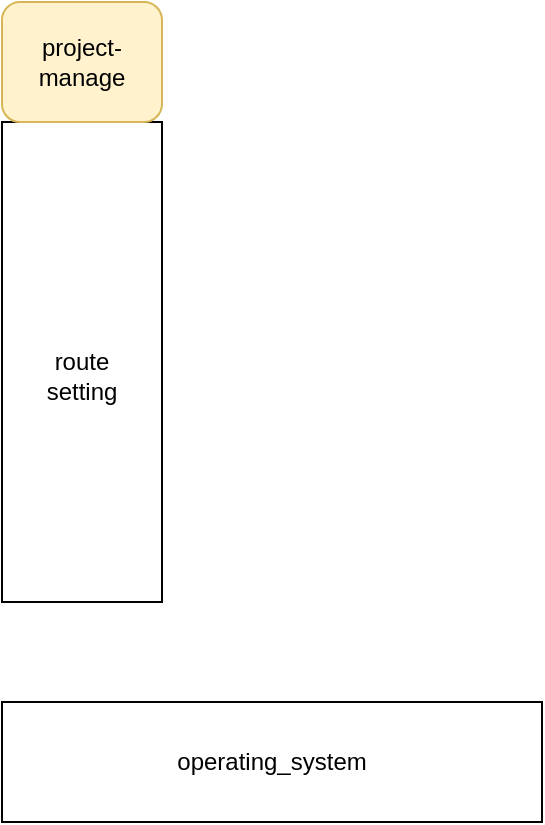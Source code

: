 <mxfile version="22.0.4" type="github">
  <diagram name="Page-1" id="6q_h9FtzISXLkknAFG1b">
    <mxGraphModel dx="691" dy="493" grid="1" gridSize="10" guides="1" tooltips="1" connect="1" arrows="1" fold="1" page="1" pageScale="1" pageWidth="827" pageHeight="1169" math="0" shadow="0">
      <root>
        <mxCell id="0" />
        <mxCell id="1" parent="0" />
        <mxCell id="Yw_mZcfW2_5spzIqeuDw-1" value="&lt;br&gt;route&lt;br&gt;setting" style="rounded=0;whiteSpace=wrap;html=1;" vertex="1" parent="1">
          <mxGeometry x="150" y="80" width="80" height="240" as="geometry" />
        </mxCell>
        <mxCell id="Yw_mZcfW2_5spzIqeuDw-2" value="operating_system" style="rounded=0;whiteSpace=wrap;html=1;" vertex="1" parent="1">
          <mxGeometry x="150" y="370" width="270" height="60" as="geometry" />
        </mxCell>
        <mxCell id="Yw_mZcfW2_5spzIqeuDw-3" value="project-manage" style="rounded=1;whiteSpace=wrap;html=1;fillColor=#fff2cc;strokeColor=#d6b656;" vertex="1" parent="1">
          <mxGeometry x="150" y="20" width="80" height="60" as="geometry" />
        </mxCell>
      </root>
    </mxGraphModel>
  </diagram>
</mxfile>
